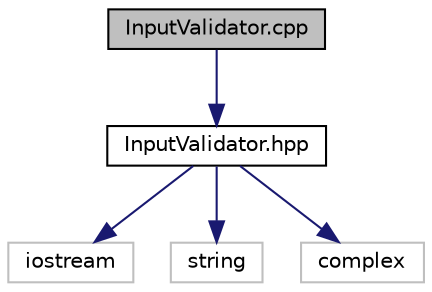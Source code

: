 digraph "InputValidator.cpp"
{
 // LATEX_PDF_SIZE
  edge [fontname="Helvetica",fontsize="10",labelfontname="Helvetica",labelfontsize="10"];
  node [fontname="Helvetica",fontsize="10",shape=record];
  Node1 [label="InputValidator.cpp",height=0.2,width=0.4,color="black", fillcolor="grey75", style="filled", fontcolor="black",tooltip="Definicion de metodos de la clase InputValidator."];
  Node1 -> Node2 [color="midnightblue",fontsize="10",style="solid",fontname="Helvetica"];
  Node2 [label="InputValidator.hpp",height=0.2,width=0.4,color="black", fillcolor="white", style="filled",URL="$_input_validator_8hpp.html",tooltip="Clase de validacion de entradas de datos y dimensiones."];
  Node2 -> Node3 [color="midnightblue",fontsize="10",style="solid",fontname="Helvetica"];
  Node3 [label="iostream",height=0.2,width=0.4,color="grey75", fillcolor="white", style="filled",tooltip=" "];
  Node2 -> Node4 [color="midnightblue",fontsize="10",style="solid",fontname="Helvetica"];
  Node4 [label="string",height=0.2,width=0.4,color="grey75", fillcolor="white", style="filled",tooltip=" "];
  Node2 -> Node5 [color="midnightblue",fontsize="10",style="solid",fontname="Helvetica"];
  Node5 [label="complex",height=0.2,width=0.4,color="grey75", fillcolor="white", style="filled",tooltip=" "];
}
